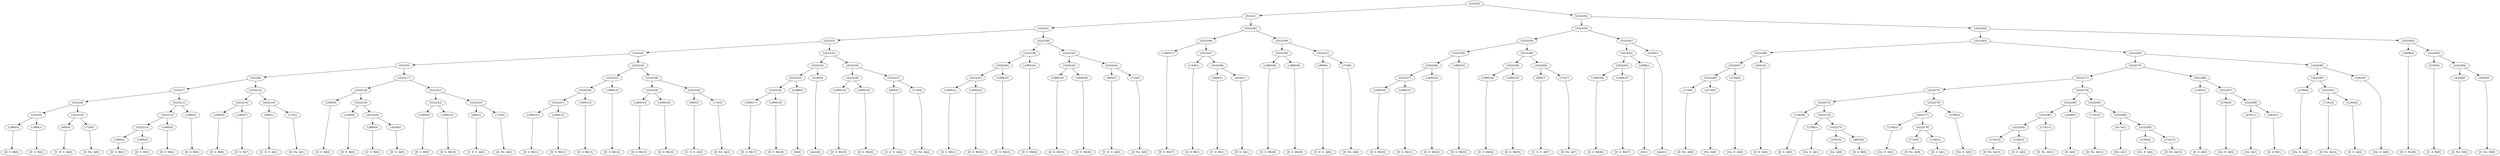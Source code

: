 digraph sample{
"L1895(0)"->"[D  G  B](0)"
"L1895(1)"->"[D  G  B](1)"
"L5222(9)"->"L1895(0)"
"L5222(9)"->"L1895(1)"
"L895(0)"->"[C  D  G  A](0)"
"L710(0)"->"[D  Fis  A](0)"
"L5222(10)"->"L895(0)"
"L5222(10)"->"L710(0)"
"L5222(8)"->"L5222(9)"
"L5222(8)"->"L5222(10)"
"L1895(2)"->"[D  G  B](2)"
"L1895(3)"->"[D  G  B](3)"
"L5222(13)"->"L1895(2)"
"L5222(13)"->"L1895(3)"
"L1895(4)"->"[D  G  B](4)"
"L5222(12)"->"L5222(13)"
"L5222(12)"->"L1895(4)"
"L1895(5)"->"[D  G  B](5)"
"L5222(11)"->"L5222(12)"
"L5222(11)"->"L1895(5)"
"L5222(7)"->"L5222(8)"
"L5222(7)"->"L5222(11)"
"L1895(6)"->"[D  G  B](6)"
"L1895(7)"->"[D  G  B](7)"
"L5222(15)"->"L1895(6)"
"L5222(15)"->"L1895(7)"
"L895(1)"->"[C  D  G  A](1)"
"L710(1)"->"[D  Fis  A](1)"
"L5222(16)"->"L895(1)"
"L5222(16)"->"L710(1)"
"L5222(14)"->"L5222(15)"
"L5222(14)"->"L5222(16)"
"L5222(6)"->"L5222(7)"
"L5222(6)"->"L5222(14)"
"L1895(8)"->"[D  G  B](8)"
"L1436(0)"->"[D  E  B](0)"
"L2865(0)"->"[C  G  B](0)"
"L4234(0)"->"[D  G  A](0)"
"L5222(20)"->"L2865(0)"
"L5222(20)"->"L4234(0)"
"L5222(19)"->"L1436(0)"
"L5222(19)"->"L5222(20)"
"L5222(18)"->"L1895(8)"
"L5222(18)"->"L5222(19)"
"L1895(9)"->"[D  G  B](9)"
"L1895(10)"->"[D  G  B](10)"
"L5222(22)"->"L1895(9)"
"L5222(22)"->"L1895(10)"
"L895(2)"->"[C  D  G  A](2)"
"L710(2)"->"[D  Fis  A](2)"
"L5222(23)"->"L895(2)"
"L5222(23)"->"L710(2)"
"L5222(21)"->"L5222(22)"
"L5222(21)"->"L5222(23)"
"L5222(17)"->"L5222(18)"
"L5222(17)"->"L5222(21)"
"L5222(5)"->"L5222(6)"
"L5222(5)"->"L5222(17)"
"L1895(11)"->"[D  G  B](11)"
"L1895(12)"->"[D  G  B](12)"
"L5222(27)"->"L1895(11)"
"L5222(27)"->"L1895(12)"
"L1895(13)"->"[D  G  B](13)"
"L5222(26)"->"L5222(27)"
"L5222(26)"->"L1895(13)"
"L1895(14)"->"[D  G  B](14)"
"L5222(25)"->"L5222(26)"
"L5222(25)"->"L1895(14)"
"L1895(15)"->"[D  G  B](15)"
"L1895(16)"->"[D  G  B](16)"
"L5222(29)"->"L1895(15)"
"L5222(29)"->"L1895(16)"
"L895(3)"->"[C  D  G  A](3)"
"L710(3)"->"[D  Fis  A](3)"
"L5222(30)"->"L895(3)"
"L5222(30)"->"L710(3)"
"L5222(28)"->"L5222(29)"
"L5222(28)"->"L5222(30)"
"L5222(24)"->"L5222(25)"
"L5222(24)"->"L5222(28)"
"L5222(4)"->"L5222(5)"
"L5222(4)"->"L5222(24)"
"L1895(17)"->"[D  G  B](17)"
"L1895(18)"->"[D  G  B](18)"
"L5222(34)"->"L1895(17)"
"L5222(34)"->"L1895(18)"
"L2388(0)"->"[G](0)"
"L5222(33)"->"L5222(34)"
"L5222(33)"->"L2388(0)"
"L2185(0)"->"[rest](0)"
"L5222(32)"->"L5222(33)"
"L5222(32)"->"L2185(0)"
"L1895(19)"->"[D  G  B](19)"
"L1895(20)"->"[D  G  B](20)"
"L5222(36)"->"L1895(19)"
"L5222(36)"->"L1895(20)"
"L895(4)"->"[C  D  G  A](4)"
"L710(4)"->"[D  Fis  A](4)"
"L5222(37)"->"L895(4)"
"L5222(37)"->"L710(4)"
"L5222(35)"->"L5222(36)"
"L5222(35)"->"L5222(37)"
"L5222(31)"->"L5222(32)"
"L5222(31)"->"L5222(35)"
"L5222(3)"->"L5222(4)"
"L5222(3)"->"L5222(31)"
"L1895(21)"->"[D  G  B](21)"
"L1895(22)"->"[D  G  B](22)"
"L5222(41)"->"L1895(21)"
"L5222(41)"->"L1895(22)"
"L1895(23)"->"[D  G  B](23)"
"L5222(40)"->"L5222(41)"
"L5222(40)"->"L1895(23)"
"L1895(24)"->"[D  G  B](24)"
"L5222(39)"->"L5222(40)"
"L5222(39)"->"L1895(24)"
"L1895(25)"->"[D  G  B](25)"
"L1895(26)"->"[D  G  B](26)"
"L5222(43)"->"L1895(25)"
"L5222(43)"->"L1895(26)"
"L895(5)"->"[C  D  G  A](5)"
"L710(5)"->"[D  Fis  A](5)"
"L5222(44)"->"L895(5)"
"L5222(44)"->"L710(5)"
"L5222(42)"->"L5222(43)"
"L5222(42)"->"L5222(44)"
"L5222(38)"->"L5222(39)"
"L5222(38)"->"L5222(42)"
"L5222(2)"->"L5222(3)"
"L5222(2)"->"L5222(38)"
"L1895(27)"->"[D  G  B](27)"
"L1436(1)"->"[D  E  B](1)"
"L2865(1)"->"[C  G  B](1)"
"L4234(1)"->"[D  G  A](1)"
"L5222(48)"->"L2865(1)"
"L5222(48)"->"L4234(1)"
"L5222(47)"->"L1436(1)"
"L5222(47)"->"L5222(48)"
"L5222(46)"->"L1895(27)"
"L5222(46)"->"L5222(47)"
"L1895(28)"->"[D  G  B](28)"
"L1895(29)"->"[D  G  B](29)"
"L5222(50)"->"L1895(28)"
"L5222(50)"->"L1895(29)"
"L895(6)"->"[C  D  G  A](6)"
"L710(6)"->"[D  Fis  A](6)"
"L5222(51)"->"L895(6)"
"L5222(51)"->"L710(6)"
"L5222(49)"->"L5222(50)"
"L5222(49)"->"L5222(51)"
"L5222(45)"->"L5222(46)"
"L5222(45)"->"L5222(49)"
"L5222(1)"->"L5222(2)"
"L5222(1)"->"L5222(45)"
"L1895(30)"->"[D  G  B](30)"
"L1895(31)"->"[D  G  B](31)"
"L5222(57)"->"L1895(30)"
"L5222(57)"->"L1895(31)"
"L1895(32)"->"[D  G  B](32)"
"L5222(56)"->"L5222(57)"
"L5222(56)"->"L1895(32)"
"L1895(33)"->"[D  G  B](33)"
"L5222(55)"->"L5222(56)"
"L5222(55)"->"L1895(33)"
"L1895(34)"->"[D  G  B](34)"
"L1895(35)"->"[D  G  B](35)"
"L5222(59)"->"L1895(34)"
"L5222(59)"->"L1895(35)"
"L895(7)"->"[C  D  G  A](7)"
"L710(7)"->"[D  Fis  A](7)"
"L5222(60)"->"L895(7)"
"L5222(60)"->"L710(7)"
"L5222(58)"->"L5222(59)"
"L5222(58)"->"L5222(60)"
"L5222(54)"->"L5222(55)"
"L5222(54)"->"L5222(58)"
"L1895(36)"->"[D  G  B](36)"
"L1895(37)"->"[D  G  B](37)"
"L5222(63)"->"L1895(36)"
"L5222(63)"->"L1895(37)"
"L2388(1)"->"[G](1)"
"L5222(62)"->"L5222(63)"
"L5222(62)"->"L2388(1)"
"L2185(1)"->"[rest](1)"
"L5222(61)"->"L5222(62)"
"L5222(61)"->"L2185(1)"
"L5222(53)"->"L5222(54)"
"L5222(53)"->"L5222(61)"
"L710(8)"->"[D  Fis  A](8)"
"L4174(0)"->"[Fis  A](0)"
"L5222(68)"->"L710(8)"
"L5222(68)"->"L4174(0)"
"L2784(0)"->"[Cis  E  A](0)"
"L5222(67)"->"L5222(68)"
"L5222(67)"->"L2784(0)"
"L4241(0)"->"[D  E  A](0)"
"L5222(66)"->"L5222(67)"
"L5222(66)"->"L4241(0)"
"L1283(0)"->"[E  G  A](0)"
"L2784(1)"->"[Cis  E  A](1)"
"L4781(0)"->"[Cis  A](0)"
"L4833(0)"->"[D  A  B](0)"
"L5222(75)"->"L4781(0)"
"L5222(75)"->"L4833(0)"
"L5222(74)"->"L2784(1)"
"L5222(74)"->"L5222(75)"
"L5222(73)"->"L1283(0)"
"L5222(73)"->"L5222(74)"
"L2784(2)"->"[Cis  E  A](2)"
"L710(9)"->"[D  Fis  A](9)"
"L1283(1)"->"[E  G  A](1)"
"L5222(78)"->"L710(9)"
"L5222(78)"->"L1283(1)"
"L5222(77)"->"L2784(2)"
"L5222(77)"->"L5222(78)"
"L2784(3)"->"[Cis  E  A](3)"
"L5222(76)"->"L5222(77)"
"L5222(76)"->"L2784(3)"
"L5222(72)"->"L5222(73)"
"L5222(72)"->"L5222(76)"
"L710(10)"->"[D  Fis  A](10)"
"L1283(2)"->"[E  G  A](2)"
"L5222(82)"->"L710(10)"
"L5222(82)"->"L1283(2)"
"L710(11)"->"[D  Fis  A](11)"
"L5222(81)"->"L5222(82)"
"L5222(81)"->"L710(11)"
"L2639(0)"->"[E  A](0)"
"L5222(80)"->"L5222(81)"
"L5222(80)"->"L2639(0)"
"L710(12)"->"[D  Fis  A](12)"
"L4174(1)"->"[Fis  A](1)"
"L2784(4)"->"[Cis  E  A](4)"
"L710(13)"->"[D  Fis  A](13)"
"L5222(85)"->"L2784(4)"
"L5222(85)"->"L710(13)"
"L5222(84)"->"L4174(1)"
"L5222(84)"->"L5222(85)"
"L5222(83)"->"L710(12)"
"L5222(83)"->"L5222(84)"
"L5222(79)"->"L5222(80)"
"L5222(79)"->"L5222(83)"
"L5222(71)"->"L5222(72)"
"L5222(71)"->"L5222(79)"
"L1283(3)"->"[E  G  A](3)"
"L2784(5)"->"[Cis  E  A](5)"
"L4781(1)"->"[Cis  A](1)"
"L4833(1)"->"[D  A  B](1)"
"L5222(88)"->"L4781(1)"
"L5222(88)"->"L4833(1)"
"L5222(87)"->"L2784(5)"
"L5222(87)"->"L5222(88)"
"L5222(86)"->"L1283(3)"
"L5222(86)"->"L5222(87)"
"L5222(70)"->"L5222(71)"
"L5222(70)"->"L5222(86)"
"L2784(6)"->"[Cis  E  A](6)"
"L710(14)"->"[D  Fis  A](14)"
"L1283(4)"->"[E  G  A](4)"
"L5222(91)"->"L710(14)"
"L5222(91)"->"L1283(4)"
"L5222(90)"->"L2784(6)"
"L5222(90)"->"L5222(91)"
"L4301(0)"->"[Cis  G  A](0)"
"L5222(89)"->"L5222(90)"
"L5222(89)"->"L4301(0)"
"L5222(69)"->"L5222(70)"
"L5222(69)"->"L5222(89)"
"L5222(65)"->"L5222(66)"
"L5222(65)"->"L5222(69)"
"L3828(0)"->"[D  E  Fis](0)"
"L5165(0)"->"[C  A  B](0)"
"L4338(0)"->"[E  Fis  G](0)"
"L5205(0)"->"[C  Cis  D](0)"
"L5222(94)"->"L4338(0)"
"L5222(94)"->"L5205(0)"
"L5222(93)"->"L5165(0)"
"L5222(93)"->"L5222(94)"
"L5222(92)"->"L3828(0)"
"L5222(92)"->"L5222(93)"
"L5222(64)"->"L5222(65)"
"L5222(64)"->"L5222(92)"
"L5222(52)"->"L5222(53)"
"L5222(52)"->"L5222(64)"
"L5222(0)"->"L5222(1)"
"L5222(0)"->"L5222(52)"
{rank = min; "L5222(0)"}
{rank = same; "L5222(1)"; "L5222(52)";}
{rank = same; "L5222(2)"; "L5222(45)"; "L5222(53)"; "L5222(64)";}
{rank = same; "L5222(3)"; "L5222(38)"; "L5222(46)"; "L5222(49)"; "L5222(54)"; "L5222(61)"; "L5222(65)"; "L5222(92)";}
{rank = same; "L5222(4)"; "L5222(31)"; "L5222(39)"; "L5222(42)"; "L1895(27)"; "L5222(47)"; "L5222(50)"; "L5222(51)"; "L5222(55)"; "L5222(58)"; "L5222(62)"; "L2185(1)"; "L5222(66)"; "L5222(69)"; "L3828(0)"; "L5222(93)";}
{rank = same; "L5222(5)"; "L5222(24)"; "L5222(32)"; "L5222(35)"; "L5222(40)"; "L1895(24)"; "L5222(43)"; "L5222(44)"; "L1436(1)"; "L5222(48)"; "L1895(28)"; "L1895(29)"; "L895(6)"; "L710(6)"; "L5222(56)"; "L1895(33)"; "L5222(59)"; "L5222(60)"; "L5222(63)"; "L2388(1)"; "L5222(67)"; "L4241(0)"; "L5222(70)"; "L5222(89)"; "L5165(0)"; "L5222(94)";}
{rank = same; "L5222(6)"; "L5222(17)"; "L5222(25)"; "L5222(28)"; "L5222(33)"; "L2185(0)"; "L5222(36)"; "L5222(37)"; "L5222(41)"; "L1895(23)"; "L1895(25)"; "L1895(26)"; "L895(5)"; "L710(5)"; "L2865(1)"; "L4234(1)"; "L5222(57)"; "L1895(32)"; "L1895(34)"; "L1895(35)"; "L895(7)"; "L710(7)"; "L1895(36)"; "L1895(37)"; "L5222(68)"; "L2784(0)"; "L5222(71)"; "L5222(86)"; "L5222(90)"; "L4301(0)"; "L4338(0)"; "L5205(0)";}
{rank = same; "L5222(7)"; "L5222(14)"; "L5222(18)"; "L5222(21)"; "L5222(26)"; "L1895(14)"; "L5222(29)"; "L5222(30)"; "L5222(34)"; "L2388(0)"; "L1895(19)"; "L1895(20)"; "L895(4)"; "L710(4)"; "L1895(21)"; "L1895(22)"; "L1895(30)"; "L1895(31)"; "L710(8)"; "L4174(0)"; "L5222(72)"; "L5222(79)"; "L1283(3)"; "L5222(87)"; "L2784(6)"; "L5222(91)";}
{rank = same; "L5222(8)"; "L5222(11)"; "L5222(15)"; "L5222(16)"; "L1895(8)"; "L5222(19)"; "L5222(22)"; "L5222(23)"; "L5222(27)"; "L1895(13)"; "L1895(15)"; "L1895(16)"; "L895(3)"; "L710(3)"; "L1895(17)"; "L1895(18)"; "L5222(73)"; "L5222(76)"; "L5222(80)"; "L5222(83)"; "L2784(5)"; "L5222(88)"; "L710(14)"; "L1283(4)";}
{rank = same; "L5222(9)"; "L5222(10)"; "L5222(12)"; "L1895(5)"; "L1895(6)"; "L1895(7)"; "L895(1)"; "L710(1)"; "L1436(0)"; "L5222(20)"; "L1895(9)"; "L1895(10)"; "L895(2)"; "L710(2)"; "L1895(11)"; "L1895(12)"; "L1283(0)"; "L5222(74)"; "L5222(77)"; "L2784(3)"; "L5222(81)"; "L2639(0)"; "L710(12)"; "L5222(84)"; "L4781(1)"; "L4833(1)";}
{rank = same; "L1895(0)"; "L1895(1)"; "L895(0)"; "L710(0)"; "L5222(13)"; "L1895(4)"; "L2865(0)"; "L4234(0)"; "L2784(1)"; "L5222(75)"; "L2784(2)"; "L5222(78)"; "L5222(82)"; "L710(11)"; "L4174(1)"; "L5222(85)";}
{rank = same; "L1895(2)"; "L1895(3)"; "L4781(0)"; "L4833(0)"; "L710(9)"; "L1283(1)"; "L710(10)"; "L1283(2)"; "L2784(4)"; "L710(13)";}
{rank = max; "[C  A  B](0)"; "[C  Cis  D](0)"; "[C  D  G  A](0)"; "[C  D  G  A](1)"; "[C  D  G  A](2)"; "[C  D  G  A](3)"; "[C  D  G  A](4)"; "[C  D  G  A](5)"; "[C  D  G  A](6)"; "[C  D  G  A](7)"; "[C  G  B](0)"; "[C  G  B](1)"; "[Cis  A](0)"; "[Cis  A](1)"; "[Cis  E  A](0)"; "[Cis  E  A](1)"; "[Cis  E  A](2)"; "[Cis  E  A](3)"; "[Cis  E  A](4)"; "[Cis  E  A](5)"; "[Cis  E  A](6)"; "[Cis  G  A](0)"; "[D  A  B](0)"; "[D  A  B](1)"; "[D  E  A](0)"; "[D  E  B](0)"; "[D  E  B](1)"; "[D  E  Fis](0)"; "[D  Fis  A](0)"; "[D  Fis  A](1)"; "[D  Fis  A](10)"; "[D  Fis  A](11)"; "[D  Fis  A](12)"; "[D  Fis  A](13)"; "[D  Fis  A](14)"; "[D  Fis  A](2)"; "[D  Fis  A](3)"; "[D  Fis  A](4)"; "[D  Fis  A](5)"; "[D  Fis  A](6)"; "[D  Fis  A](7)"; "[D  Fis  A](8)"; "[D  Fis  A](9)"; "[D  G  A](0)"; "[D  G  A](1)"; "[D  G  B](0)"; "[D  G  B](1)"; "[D  G  B](10)"; "[D  G  B](11)"; "[D  G  B](12)"; "[D  G  B](13)"; "[D  G  B](14)"; "[D  G  B](15)"; "[D  G  B](16)"; "[D  G  B](17)"; "[D  G  B](18)"; "[D  G  B](19)"; "[D  G  B](2)"; "[D  G  B](20)"; "[D  G  B](21)"; "[D  G  B](22)"; "[D  G  B](23)"; "[D  G  B](24)"; "[D  G  B](25)"; "[D  G  B](26)"; "[D  G  B](27)"; "[D  G  B](28)"; "[D  G  B](29)"; "[D  G  B](3)"; "[D  G  B](30)"; "[D  G  B](31)"; "[D  G  B](32)"; "[D  G  B](33)"; "[D  G  B](34)"; "[D  G  B](35)"; "[D  G  B](36)"; "[D  G  B](37)"; "[D  G  B](4)"; "[D  G  B](5)"; "[D  G  B](6)"; "[D  G  B](7)"; "[D  G  B](8)"; "[D  G  B](9)"; "[E  A](0)"; "[E  Fis  G](0)"; "[E  G  A](0)"; "[E  G  A](1)"; "[E  G  A](2)"; "[E  G  A](3)"; "[E  G  A](4)"; "[Fis  A](0)"; "[Fis  A](1)"; "[G](0)"; "[G](1)"; "[rest](0)"; "[rest](1)";}
}